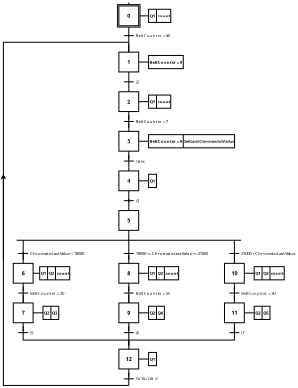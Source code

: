 <?xml version="1.0" encoding="UTF-8"?>
<dia:diagram xmlns:dia="http://www.lysator.liu.se/~alla/dia/">
  <dia:layer name="Background" visible="true" active="true">
    <dia:object type="GRAFCET - Step" version="0" id="O0">
      <dia:attribute name="obj_pos">
        <dia:point val="18,3.0"/>
      </dia:attribute>
      <dia:attribute name="obj_bb">
        <dia:rectangle val="17.75,2.75;22.25,7.25"/>
      </dia:attribute>
      <dia:attribute name="meta">
        <dia:composite type="dict"/>
      </dia:attribute>
      <dia:attribute name="elem_corner">
        <dia:point val="18,3.0"/>
      </dia:attribute>
      <dia:attribute name="elem_width">
        <dia:real val="4"/>
      </dia:attribute>
      <dia:attribute name="elem_height">
        <dia:real val="4"/>
      </dia:attribute>
      <dia:attribute name="id">
        <dia:string>#0#</dia:string>
      </dia:attribute>
      <dia:attribute name="type">
        <dia:enum val="1"/>
      </dia:attribute>
      <dia:attribute name="active">
        <dia:boolean val="false"/>
      </dia:attribute>
      <dia:attribute name="font">
        <dia:font family="sans" style="80" name="Helvetica-Bold"/>
      </dia:attribute>
      <dia:attribute name="font_size">
        <dia:real val="1"/>
      </dia:attribute>
      <dia:attribute name="font_color">
        <dia:color val="#000000"/>
      </dia:attribute>
      <dia:attribute name="north_pos">
        <dia:point val="20,3.0"/>
      </dia:attribute>
      <dia:attribute name="south_pos">
        <dia:point val="20,7.0"/>
      </dia:attribute>
    </dia:object>
    <dia:object type="GRAFCET - Transition" version="0" id="O1">
      <dia:attribute name="obj_pos">
        <dia:point val="19,7.0"/>
      </dia:attribute>
      <dia:attribute name="obj_bb">
        <dia:rectangle val="18.95,6.95;26.67,11"/>
      </dia:attribute>
      <dia:attribute name="meta">
        <dia:composite type="dict"/>
      </dia:attribute>
      <dia:attribute name="elem_corner">
        <dia:point val="19,7.0"/>
      </dia:attribute>
      <dia:attribute name="elem_width">
        <dia:real val="2"/>
      </dia:attribute>
      <dia:attribute name="elem_height">
        <dia:real val="2"/>
      </dia:attribute>
      <dia:attribute name="receptivity">
        <dia:string>#BeltCounter = 40#</dia:string>
      </dia:attribute>
      <dia:attribute name="rcep_font">
        <dia:font family="sans" style="0" name="Helvetica"/>
      </dia:attribute>
      <dia:attribute name="rcep_fontheight">
        <dia:real val="0.8"/>
      </dia:attribute>
      <dia:attribute name="rcep_color">
        <dia:color val="#000000"/>
      </dia:attribute>
      <dia:attribute name="north_pos">
        <dia:point val="20,7.0"/>
      </dia:attribute>
      <dia:attribute name="south_pos">
        <dia:point val="20,11"/>
      </dia:attribute>
      <dia:connections>
        <dia:connection handle="8" to="O0" connection="1"/>
      </dia:connections>
    </dia:object>
    <dia:object type="GRAFCET - Step" version="0" id="O2">
      <dia:attribute name="obj_pos">
        <dia:point val="18,16"/>
      </dia:attribute>
      <dia:attribute name="obj_bb">
        <dia:rectangle val="17.95,15.25;22.05,20.75"/>
      </dia:attribute>
      <dia:attribute name="meta">
        <dia:composite type="dict"/>
      </dia:attribute>
      <dia:attribute name="elem_corner">
        <dia:point val="18,16"/>
      </dia:attribute>
      <dia:attribute name="elem_width">
        <dia:real val="4"/>
      </dia:attribute>
      <dia:attribute name="elem_height">
        <dia:real val="4"/>
      </dia:attribute>
      <dia:attribute name="id">
        <dia:string>#2#</dia:string>
      </dia:attribute>
      <dia:attribute name="type">
        <dia:enum val="0"/>
      </dia:attribute>
      <dia:attribute name="active">
        <dia:boolean val="false"/>
      </dia:attribute>
      <dia:attribute name="font">
        <dia:font family="sans" style="80" name="Helvetica-Bold"/>
      </dia:attribute>
      <dia:attribute name="font_size">
        <dia:real val="1"/>
      </dia:attribute>
      <dia:attribute name="font_color">
        <dia:color val="#000000"/>
      </dia:attribute>
      <dia:attribute name="north_pos">
        <dia:point val="20,15.25"/>
      </dia:attribute>
      <dia:attribute name="south_pos">
        <dia:point val="20,20.75"/>
      </dia:attribute>
      <dia:connections>
        <dia:connection handle="8" to="O35" connection="1"/>
        <dia:connection handle="9" to="O3" connection="0"/>
      </dia:connections>
    </dia:object>
    <dia:object type="GRAFCET - Transition" version="0" id="O3">
      <dia:attribute name="obj_pos">
        <dia:point val="19,20"/>
      </dia:attribute>
      <dia:attribute name="obj_bb">
        <dia:rectangle val="18.95,19.95;26.262,22.05"/>
      </dia:attribute>
      <dia:attribute name="meta">
        <dia:composite type="dict"/>
      </dia:attribute>
      <dia:attribute name="elem_corner">
        <dia:point val="19,20"/>
      </dia:attribute>
      <dia:attribute name="elem_width">
        <dia:real val="2"/>
      </dia:attribute>
      <dia:attribute name="elem_height">
        <dia:real val="2"/>
      </dia:attribute>
      <dia:attribute name="receptivity">
        <dia:string>#BeltCounter = 7#</dia:string>
      </dia:attribute>
      <dia:attribute name="rcep_font">
        <dia:font family="sans" style="0" name="Helvetica"/>
      </dia:attribute>
      <dia:attribute name="rcep_fontheight">
        <dia:real val="0.8"/>
      </dia:attribute>
      <dia:attribute name="rcep_color">
        <dia:color val="#000000"/>
      </dia:attribute>
      <dia:attribute name="north_pos">
        <dia:point val="20,20"/>
      </dia:attribute>
      <dia:attribute name="south_pos">
        <dia:point val="20,22"/>
      </dia:attribute>
      <dia:connections>
        <dia:connection handle="8" to="O2" connection="1"/>
        <dia:connection handle="9" to="O5" connection="0"/>
      </dia:connections>
    </dia:object>
    <dia:object type="GRAFCET - Action" version="0" id="O4">
      <dia:attribute name="obj_pos">
        <dia:point val="21.5,18"/>
      </dia:attribute>
      <dia:attribute name="obj_bb">
        <dia:rectangle val="21.45,16.95;26.875,19.29"/>
      </dia:attribute>
      <dia:attribute name="meta">
        <dia:composite type="dict"/>
      </dia:attribute>
      <dia:attribute name="conn_endpoints">
        <dia:point val="21.5,18"/>
        <dia:point val="23,18"/>
      </dia:attribute>
      <dia:attribute name="text">
        <dia:composite type="text">
          <dia:attribute name="string">
            <dia:string>#Q1
count#</dia:string>
          </dia:attribute>
          <dia:attribute name="font">
            <dia:font family="sans" style="80" name="Helvetica-Bold"/>
          </dia:attribute>
          <dia:attribute name="height">
            <dia:real val="0.8"/>
          </dia:attribute>
          <dia:attribute name="pos">
            <dia:point val="23.16,18.24"/>
          </dia:attribute>
          <dia:attribute name="color">
            <dia:color val="#000000"/>
          </dia:attribute>
          <dia:attribute name="alignment">
            <dia:enum val="0"/>
          </dia:attribute>
        </dia:composite>
      </dia:attribute>
      <dia:attribute name="macro_call">
        <dia:boolean val="false"/>
      </dia:attribute>
      <dia:connections>
        <dia:connection handle="0" to="O2" connection="2"/>
      </dia:connections>
    </dia:object>
    <dia:object type="GRAFCET - Step" version="0" id="O5">
      <dia:attribute name="obj_pos">
        <dia:point val="18,22"/>
      </dia:attribute>
      <dia:attribute name="obj_bb">
        <dia:rectangle val="17.95,21.25;22.05,26.75"/>
      </dia:attribute>
      <dia:attribute name="meta">
        <dia:composite type="dict"/>
      </dia:attribute>
      <dia:attribute name="elem_corner">
        <dia:point val="18,22"/>
      </dia:attribute>
      <dia:attribute name="elem_width">
        <dia:real val="4"/>
      </dia:attribute>
      <dia:attribute name="elem_height">
        <dia:real val="4"/>
      </dia:attribute>
      <dia:attribute name="id">
        <dia:string>#3#</dia:string>
      </dia:attribute>
      <dia:attribute name="type">
        <dia:enum val="0"/>
      </dia:attribute>
      <dia:attribute name="active">
        <dia:boolean val="false"/>
      </dia:attribute>
      <dia:attribute name="font">
        <dia:font family="sans" style="80" name="Helvetica-Bold"/>
      </dia:attribute>
      <dia:attribute name="font_size">
        <dia:real val="1"/>
      </dia:attribute>
      <dia:attribute name="font_color">
        <dia:color val="#000000"/>
      </dia:attribute>
      <dia:attribute name="north_pos">
        <dia:point val="20,21.25"/>
      </dia:attribute>
      <dia:attribute name="south_pos">
        <dia:point val="20,26.75"/>
      </dia:attribute>
      <dia:connections>
        <dia:connection handle="8" to="O3" connection="1"/>
        <dia:connection handle="9" to="O6" connection="0"/>
      </dia:connections>
    </dia:object>
    <dia:object type="GRAFCET - Transition" version="0" id="O6">
      <dia:attribute name="obj_pos">
        <dia:point val="19,26"/>
      </dia:attribute>
      <dia:attribute name="obj_bb">
        <dia:rectangle val="18.95,25.95;22.76,28.05"/>
      </dia:attribute>
      <dia:attribute name="meta">
        <dia:composite type="dict"/>
      </dia:attribute>
      <dia:attribute name="elem_corner">
        <dia:point val="19,26"/>
      </dia:attribute>
      <dia:attribute name="elem_width">
        <dia:real val="2"/>
      </dia:attribute>
      <dia:attribute name="elem_height">
        <dia:real val="2"/>
      </dia:attribute>
      <dia:attribute name="receptivity">
        <dia:string>#T#5s#</dia:string>
      </dia:attribute>
      <dia:attribute name="rcep_font">
        <dia:font family="sans" style="0" name="Helvetica"/>
      </dia:attribute>
      <dia:attribute name="rcep_fontheight">
        <dia:real val="0.8"/>
      </dia:attribute>
      <dia:attribute name="rcep_color">
        <dia:color val="#000000"/>
      </dia:attribute>
      <dia:attribute name="north_pos">
        <dia:point val="20,26"/>
      </dia:attribute>
      <dia:attribute name="south_pos">
        <dia:point val="20,28"/>
      </dia:attribute>
      <dia:connections>
        <dia:connection handle="8" to="O5" connection="1"/>
        <dia:connection handle="9" to="O21" connection="0"/>
      </dia:connections>
    </dia:object>
    <dia:object type="GRAFCET - Vergent" version="0" id="O7">
      <dia:attribute name="obj_pos">
        <dia:point val="3,39"/>
      </dia:attribute>
      <dia:attribute name="obj_bb">
        <dia:rectangle val="2.925,38.925;37.075,39.075"/>
      </dia:attribute>
      <dia:attribute name="meta">
        <dia:composite type="dict"/>
      </dia:attribute>
      <dia:attribute name="conn_endpoints">
        <dia:point val="3,39"/>
        <dia:point val="37,39"/>
      </dia:attribute>
      <dia:attribute name="cpl_north">
        <dia:int val="1"/>
      </dia:attribute>
      <dia:attribute name="cpl_south">
        <dia:int val="1"/>
      </dia:attribute>
      <dia:attribute name="vtype">
        <dia:enum val="0"/>
      </dia:attribute>
    </dia:object>
    <dia:object type="GRAFCET - Step" version="0" id="O8">
      <dia:attribute name="obj_pos">
        <dia:point val="2,42"/>
      </dia:attribute>
      <dia:attribute name="obj_bb">
        <dia:rectangle val="1.95,40.75;6.05,46.75"/>
      </dia:attribute>
      <dia:attribute name="meta">
        <dia:composite type="dict"/>
      </dia:attribute>
      <dia:attribute name="elem_corner">
        <dia:point val="2,42"/>
      </dia:attribute>
      <dia:attribute name="elem_width">
        <dia:real val="4"/>
      </dia:attribute>
      <dia:attribute name="elem_height">
        <dia:real val="4"/>
      </dia:attribute>
      <dia:attribute name="id">
        <dia:string>#6#</dia:string>
      </dia:attribute>
      <dia:attribute name="type">
        <dia:enum val="0"/>
      </dia:attribute>
      <dia:attribute name="active">
        <dia:boolean val="false"/>
      </dia:attribute>
      <dia:attribute name="font">
        <dia:font family="sans" style="80" name="Helvetica-Bold"/>
      </dia:attribute>
      <dia:attribute name="font_size">
        <dia:real val="1"/>
      </dia:attribute>
      <dia:attribute name="font_color">
        <dia:color val="#000000"/>
      </dia:attribute>
      <dia:attribute name="north_pos">
        <dia:point val="4,40.75"/>
      </dia:attribute>
      <dia:attribute name="south_pos">
        <dia:point val="4.0,46.75"/>
      </dia:attribute>
      <dia:connections>
        <dia:connection handle="8" to="O10" connection="0"/>
        <dia:connection handle="9" to="O14" connection="0"/>
      </dia:connections>
    </dia:object>
    <dia:object type="GRAFCET - Step" version="0" id="O9">
      <dia:attribute name="obj_pos">
        <dia:point val="18,42"/>
      </dia:attribute>
      <dia:attribute name="obj_bb">
        <dia:rectangle val="17.95,41.25;22.05,46.75"/>
      </dia:attribute>
      <dia:attribute name="meta">
        <dia:composite type="dict"/>
      </dia:attribute>
      <dia:attribute name="elem_corner">
        <dia:point val="18,42"/>
      </dia:attribute>
      <dia:attribute name="elem_width">
        <dia:real val="4"/>
      </dia:attribute>
      <dia:attribute name="elem_height">
        <dia:real val="4"/>
      </dia:attribute>
      <dia:attribute name="id">
        <dia:string>#8#</dia:string>
      </dia:attribute>
      <dia:attribute name="type">
        <dia:enum val="0"/>
      </dia:attribute>
      <dia:attribute name="active">
        <dia:boolean val="false"/>
      </dia:attribute>
      <dia:attribute name="font">
        <dia:font family="sans" style="80" name="Helvetica-Bold"/>
      </dia:attribute>
      <dia:attribute name="font_size">
        <dia:real val="1"/>
      </dia:attribute>
      <dia:attribute name="font_color">
        <dia:color val="#000000"/>
      </dia:attribute>
      <dia:attribute name="north_pos">
        <dia:point val="20,41.25"/>
      </dia:attribute>
      <dia:attribute name="south_pos">
        <dia:point val="20,46.75"/>
      </dia:attribute>
      <dia:connections>
        <dia:connection handle="8" to="O11" connection="1"/>
        <dia:connection handle="9" to="O15" connection="0"/>
      </dia:connections>
    </dia:object>
    <dia:object type="GRAFCET - Transition" version="0" id="O10">
      <dia:attribute name="obj_pos">
        <dia:point val="3,40"/>
      </dia:attribute>
      <dia:attribute name="obj_bb">
        <dia:rectangle val="2.95,39;14.515,42.05"/>
      </dia:attribute>
      <dia:attribute name="meta">
        <dia:composite type="dict"/>
      </dia:attribute>
      <dia:attribute name="elem_corner">
        <dia:point val="3,40"/>
      </dia:attribute>
      <dia:attribute name="elem_width">
        <dia:real val="2"/>
      </dia:attribute>
      <dia:attribute name="elem_height">
        <dia:real val="2"/>
      </dia:attribute>
      <dia:attribute name="receptivity">
        <dia:string>#ChromaticLastValue &lt; 18500#</dia:string>
      </dia:attribute>
      <dia:attribute name="rcep_font">
        <dia:font family="sans" style="0" name="Helvetica"/>
      </dia:attribute>
      <dia:attribute name="rcep_fontheight">
        <dia:real val="0.8"/>
      </dia:attribute>
      <dia:attribute name="rcep_color">
        <dia:color val="#000000"/>
      </dia:attribute>
      <dia:attribute name="north_pos">
        <dia:point val="4,39"/>
      </dia:attribute>
      <dia:attribute name="south_pos">
        <dia:point val="4,42"/>
      </dia:attribute>
      <dia:connections>
        <dia:connection handle="8" to="O7" connection="1"/>
        <dia:connection handle="9" to="O8" connection="0"/>
      </dia:connections>
    </dia:object>
    <dia:object type="GRAFCET - Transition" version="0" id="O11">
      <dia:attribute name="obj_pos">
        <dia:point val="19,40"/>
      </dia:attribute>
      <dia:attribute name="obj_bb">
        <dia:rectangle val="18.95,38;34.57,42.05"/>
      </dia:attribute>
      <dia:attribute name="meta">
        <dia:composite type="dict"/>
      </dia:attribute>
      <dia:attribute name="elem_corner">
        <dia:point val="19,40"/>
      </dia:attribute>
      <dia:attribute name="elem_width">
        <dia:real val="2"/>
      </dia:attribute>
      <dia:attribute name="elem_height">
        <dia:real val="2"/>
      </dia:attribute>
      <dia:attribute name="receptivity">
        <dia:string>#18500 &lt;= ChromaticLastValue &lt;= 21000#</dia:string>
      </dia:attribute>
      <dia:attribute name="rcep_font">
        <dia:font family="sans" style="0" name="Helvetica"/>
      </dia:attribute>
      <dia:attribute name="rcep_fontheight">
        <dia:real val="0.8"/>
      </dia:attribute>
      <dia:attribute name="rcep_color">
        <dia:color val="#000000"/>
      </dia:attribute>
      <dia:attribute name="north_pos">
        <dia:point val="20,38"/>
      </dia:attribute>
      <dia:attribute name="south_pos">
        <dia:point val="20,42"/>
      </dia:attribute>
      <dia:connections>
        <dia:connection handle="8" to="O30" connection="1"/>
        <dia:connection handle="9" to="O9" connection="0"/>
      </dia:connections>
    </dia:object>
    <dia:object type="GRAFCET - Step" version="0" id="O12">
      <dia:attribute name="obj_pos">
        <dia:point val="34,42"/>
      </dia:attribute>
      <dia:attribute name="obj_bb">
        <dia:rectangle val="33.95,41.25;38.05,46.75"/>
      </dia:attribute>
      <dia:attribute name="meta">
        <dia:composite type="dict"/>
      </dia:attribute>
      <dia:attribute name="elem_corner">
        <dia:point val="34,42"/>
      </dia:attribute>
      <dia:attribute name="elem_width">
        <dia:real val="4"/>
      </dia:attribute>
      <dia:attribute name="elem_height">
        <dia:real val="4"/>
      </dia:attribute>
      <dia:attribute name="id">
        <dia:string>#10#</dia:string>
      </dia:attribute>
      <dia:attribute name="type">
        <dia:enum val="0"/>
      </dia:attribute>
      <dia:attribute name="active">
        <dia:boolean val="false"/>
      </dia:attribute>
      <dia:attribute name="font">
        <dia:font family="sans" style="80" name="Helvetica-Bold"/>
      </dia:attribute>
      <dia:attribute name="font_size">
        <dia:real val="1"/>
      </dia:attribute>
      <dia:attribute name="font_color">
        <dia:color val="#000000"/>
      </dia:attribute>
      <dia:attribute name="north_pos">
        <dia:point val="36,41.25"/>
      </dia:attribute>
      <dia:attribute name="south_pos">
        <dia:point val="36,46.75"/>
      </dia:attribute>
      <dia:connections>
        <dia:connection handle="8" to="O13" connection="1"/>
        <dia:connection handle="9" to="O16" connection="0"/>
      </dia:connections>
    </dia:object>
    <dia:object type="GRAFCET - Transition" version="0" id="O13">
      <dia:attribute name="obj_pos">
        <dia:point val="35,40"/>
      </dia:attribute>
      <dia:attribute name="obj_bb">
        <dia:rectangle val="34.95,39;46.515,42.05"/>
      </dia:attribute>
      <dia:attribute name="meta">
        <dia:composite type="dict"/>
      </dia:attribute>
      <dia:attribute name="elem_corner">
        <dia:point val="35,40"/>
      </dia:attribute>
      <dia:attribute name="elem_width">
        <dia:real val="2"/>
      </dia:attribute>
      <dia:attribute name="elem_height">
        <dia:real val="2"/>
      </dia:attribute>
      <dia:attribute name="receptivity">
        <dia:string>#21000 &lt; ChromaticLastValue#</dia:string>
      </dia:attribute>
      <dia:attribute name="rcep_font">
        <dia:font family="sans" style="0" name="Helvetica"/>
      </dia:attribute>
      <dia:attribute name="rcep_fontheight">
        <dia:real val="0.8"/>
      </dia:attribute>
      <dia:attribute name="rcep_color">
        <dia:color val="#000000"/>
      </dia:attribute>
      <dia:attribute name="north_pos">
        <dia:point val="36,39"/>
      </dia:attribute>
      <dia:attribute name="south_pos">
        <dia:point val="36,42"/>
      </dia:attribute>
      <dia:connections>
        <dia:connection handle="8" to="O7" connection="0"/>
        <dia:connection handle="9" to="O12" connection="0"/>
      </dia:connections>
    </dia:object>
    <dia:object type="GRAFCET - Transition" version="0" id="O14">
      <dia:attribute name="obj_pos">
        <dia:point val="3.0,46"/>
      </dia:attribute>
      <dia:attribute name="obj_bb">
        <dia:rectangle val="2.95,45.95;10.67,49"/>
      </dia:attribute>
      <dia:attribute name="meta">
        <dia:composite type="dict"/>
      </dia:attribute>
      <dia:attribute name="elem_corner">
        <dia:point val="3.0,46"/>
      </dia:attribute>
      <dia:attribute name="elem_width">
        <dia:real val="2"/>
      </dia:attribute>
      <dia:attribute name="elem_height">
        <dia:real val="2"/>
      </dia:attribute>
      <dia:attribute name="receptivity">
        <dia:string>#BeltCounter = 20#</dia:string>
      </dia:attribute>
      <dia:attribute name="rcep_font">
        <dia:font family="sans" style="0" name="Helvetica"/>
      </dia:attribute>
      <dia:attribute name="rcep_fontheight">
        <dia:real val="0.8"/>
      </dia:attribute>
      <dia:attribute name="rcep_color">
        <dia:color val="#000000"/>
      </dia:attribute>
      <dia:attribute name="north_pos">
        <dia:point val="4,46"/>
      </dia:attribute>
      <dia:attribute name="south_pos">
        <dia:point val="4.0,49"/>
      </dia:attribute>
      <dia:connections>
        <dia:connection handle="8" to="O8" connection="1"/>
      </dia:connections>
    </dia:object>
    <dia:object type="GRAFCET - Transition" version="0" id="O15">
      <dia:attribute name="obj_pos">
        <dia:point val="19,46"/>
      </dia:attribute>
      <dia:attribute name="obj_bb">
        <dia:rectangle val="18.95,45.95;26.67,49"/>
      </dia:attribute>
      <dia:attribute name="meta">
        <dia:composite type="dict"/>
      </dia:attribute>
      <dia:attribute name="elem_corner">
        <dia:point val="19,46"/>
      </dia:attribute>
      <dia:attribute name="elem_width">
        <dia:real val="2"/>
      </dia:attribute>
      <dia:attribute name="elem_height">
        <dia:real val="2"/>
      </dia:attribute>
      <dia:attribute name="receptivity">
        <dia:string>#BeltCounter = 25#</dia:string>
      </dia:attribute>
      <dia:attribute name="rcep_font">
        <dia:font family="sans" style="0" name="Helvetica"/>
      </dia:attribute>
      <dia:attribute name="rcep_fontheight">
        <dia:real val="0.8"/>
      </dia:attribute>
      <dia:attribute name="rcep_color">
        <dia:color val="#000000"/>
      </dia:attribute>
      <dia:attribute name="north_pos">
        <dia:point val="20,46"/>
      </dia:attribute>
      <dia:attribute name="south_pos">
        <dia:point val="20,49"/>
      </dia:attribute>
      <dia:connections>
        <dia:connection handle="8" to="O9" connection="1"/>
      </dia:connections>
    </dia:object>
    <dia:object type="GRAFCET - Transition" version="0" id="O16">
      <dia:attribute name="obj_pos">
        <dia:point val="35,46"/>
      </dia:attribute>
      <dia:attribute name="obj_bb">
        <dia:rectangle val="34.95,45.95;42.67,48.05"/>
      </dia:attribute>
      <dia:attribute name="meta">
        <dia:composite type="dict"/>
      </dia:attribute>
      <dia:attribute name="elem_corner">
        <dia:point val="35,46"/>
      </dia:attribute>
      <dia:attribute name="elem_width">
        <dia:real val="2"/>
      </dia:attribute>
      <dia:attribute name="elem_height">
        <dia:real val="2"/>
      </dia:attribute>
      <dia:attribute name="receptivity">
        <dia:string>#BeltCounter = 30#</dia:string>
      </dia:attribute>
      <dia:attribute name="rcep_font">
        <dia:font family="sans" style="0" name="Helvetica"/>
      </dia:attribute>
      <dia:attribute name="rcep_fontheight">
        <dia:real val="0.8"/>
      </dia:attribute>
      <dia:attribute name="rcep_color">
        <dia:color val="#000000"/>
      </dia:attribute>
      <dia:attribute name="north_pos">
        <dia:point val="36,46"/>
      </dia:attribute>
      <dia:attribute name="south_pos">
        <dia:point val="36,48"/>
      </dia:attribute>
      <dia:connections>
        <dia:connection handle="8" to="O12" connection="1"/>
        <dia:connection handle="9" to="O24" connection="0"/>
      </dia:connections>
    </dia:object>
    <dia:object type="GRAFCET - Step" version="0" id="O17">
      <dia:attribute name="obj_pos">
        <dia:point val="2,48"/>
      </dia:attribute>
      <dia:attribute name="obj_bb">
        <dia:rectangle val="1.95,47.25;6.05,52.75"/>
      </dia:attribute>
      <dia:attribute name="meta">
        <dia:composite type="dict"/>
      </dia:attribute>
      <dia:attribute name="elem_corner">
        <dia:point val="2,48"/>
      </dia:attribute>
      <dia:attribute name="elem_width">
        <dia:real val="4"/>
      </dia:attribute>
      <dia:attribute name="elem_height">
        <dia:real val="4"/>
      </dia:attribute>
      <dia:attribute name="id">
        <dia:string>#7#</dia:string>
      </dia:attribute>
      <dia:attribute name="type">
        <dia:enum val="0"/>
      </dia:attribute>
      <dia:attribute name="active">
        <dia:boolean val="false"/>
      </dia:attribute>
      <dia:attribute name="font">
        <dia:font family="sans" style="80" name="Helvetica-Bold"/>
      </dia:attribute>
      <dia:attribute name="font_size">
        <dia:real val="1"/>
      </dia:attribute>
      <dia:attribute name="font_color">
        <dia:color val="#000000"/>
      </dia:attribute>
      <dia:attribute name="north_pos">
        <dia:point val="4.0,47.25"/>
      </dia:attribute>
      <dia:attribute name="south_pos">
        <dia:point val="4,52.75"/>
      </dia:attribute>
      <dia:connections>
        <dia:connection handle="8" to="O14" connection="1"/>
        <dia:connection handle="9" to="O27" connection="0"/>
      </dia:connections>
    </dia:object>
    <dia:object type="GRAFCET - Action" version="0" id="O18">
      <dia:attribute name="obj_pos">
        <dia:point val="5.5,44"/>
      </dia:attribute>
      <dia:attribute name="obj_bb">
        <dia:rectangle val="5.45,42.95;11.685,45.29"/>
      </dia:attribute>
      <dia:attribute name="meta">
        <dia:composite type="dict"/>
      </dia:attribute>
      <dia:attribute name="conn_endpoints">
        <dia:point val="5.5,44"/>
        <dia:point val="6.5,44"/>
      </dia:attribute>
      <dia:attribute name="text">
        <dia:composite type="text">
          <dia:attribute name="string">
            <dia:string>#Q1
Q2
count#</dia:string>
          </dia:attribute>
          <dia:attribute name="font">
            <dia:font family="sans" style="80" name="Helvetica-Bold"/>
          </dia:attribute>
          <dia:attribute name="height">
            <dia:real val="0.8"/>
          </dia:attribute>
          <dia:attribute name="pos">
            <dia:point val="6.66,44.24"/>
          </dia:attribute>
          <dia:attribute name="color">
            <dia:color val="#000000"/>
          </dia:attribute>
          <dia:attribute name="alignment">
            <dia:enum val="0"/>
          </dia:attribute>
        </dia:composite>
      </dia:attribute>
      <dia:attribute name="macro_call">
        <dia:boolean val="false"/>
      </dia:attribute>
      <dia:connections>
        <dia:connection handle="0" to="O8" connection="2"/>
      </dia:connections>
    </dia:object>
    <dia:object type="GRAFCET - Action" version="0" id="O19">
      <dia:attribute name="obj_pos">
        <dia:point val="21.5,44"/>
      </dia:attribute>
      <dia:attribute name="obj_bb">
        <dia:rectangle val="21.45,42.95;28.185,45.29"/>
      </dia:attribute>
      <dia:attribute name="meta">
        <dia:composite type="dict"/>
      </dia:attribute>
      <dia:attribute name="conn_endpoints">
        <dia:point val="21.5,44"/>
        <dia:point val="23,44"/>
      </dia:attribute>
      <dia:attribute name="text">
        <dia:composite type="text">
          <dia:attribute name="string">
            <dia:string>#Q1
Q2
count#</dia:string>
          </dia:attribute>
          <dia:attribute name="font">
            <dia:font family="sans" style="80" name="Helvetica-Bold"/>
          </dia:attribute>
          <dia:attribute name="height">
            <dia:real val="0.8"/>
          </dia:attribute>
          <dia:attribute name="pos">
            <dia:point val="23.16,44.24"/>
          </dia:attribute>
          <dia:attribute name="color">
            <dia:color val="#000000"/>
          </dia:attribute>
          <dia:attribute name="alignment">
            <dia:enum val="0"/>
          </dia:attribute>
        </dia:composite>
      </dia:attribute>
      <dia:attribute name="macro_call">
        <dia:boolean val="false"/>
      </dia:attribute>
      <dia:connections>
        <dia:connection handle="0" to="O9" connection="2"/>
      </dia:connections>
    </dia:object>
    <dia:object type="GRAFCET - Action" version="0" id="O20">
      <dia:attribute name="obj_pos">
        <dia:point val="37.5,44"/>
      </dia:attribute>
      <dia:attribute name="obj_bb">
        <dia:rectangle val="37.45,42.95;44.185,45.29"/>
      </dia:attribute>
      <dia:attribute name="meta">
        <dia:composite type="dict"/>
      </dia:attribute>
      <dia:attribute name="conn_endpoints">
        <dia:point val="37.5,44"/>
        <dia:point val="39,44"/>
      </dia:attribute>
      <dia:attribute name="text">
        <dia:composite type="text">
          <dia:attribute name="string">
            <dia:string>#Q1
Q2
count#</dia:string>
          </dia:attribute>
          <dia:attribute name="font">
            <dia:font family="sans" style="80" name="Helvetica-Bold"/>
          </dia:attribute>
          <dia:attribute name="height">
            <dia:real val="0.8"/>
          </dia:attribute>
          <dia:attribute name="pos">
            <dia:point val="39.16,44.24"/>
          </dia:attribute>
          <dia:attribute name="color">
            <dia:color val="#000000"/>
          </dia:attribute>
          <dia:attribute name="alignment">
            <dia:enum val="0"/>
          </dia:attribute>
        </dia:composite>
      </dia:attribute>
      <dia:attribute name="macro_call">
        <dia:boolean val="false"/>
      </dia:attribute>
      <dia:connections>
        <dia:connection handle="0" to="O12" connection="2"/>
      </dia:connections>
    </dia:object>
    <dia:object type="GRAFCET - Step" version="0" id="O21">
      <dia:attribute name="obj_pos">
        <dia:point val="18,28"/>
      </dia:attribute>
      <dia:attribute name="obj_bb">
        <dia:rectangle val="17.95,27.95;22.05,32.75"/>
      </dia:attribute>
      <dia:attribute name="meta">
        <dia:composite type="dict"/>
      </dia:attribute>
      <dia:attribute name="elem_corner">
        <dia:point val="18,28"/>
      </dia:attribute>
      <dia:attribute name="elem_width">
        <dia:real val="4"/>
      </dia:attribute>
      <dia:attribute name="elem_height">
        <dia:real val="4"/>
      </dia:attribute>
      <dia:attribute name="id">
        <dia:string>#4#</dia:string>
      </dia:attribute>
      <dia:attribute name="type">
        <dia:enum val="0"/>
      </dia:attribute>
      <dia:attribute name="active">
        <dia:boolean val="false"/>
      </dia:attribute>
      <dia:attribute name="font">
        <dia:font family="sans" style="80" name="Helvetica-Bold"/>
      </dia:attribute>
      <dia:attribute name="font_size">
        <dia:real val="1"/>
      </dia:attribute>
      <dia:attribute name="font_color">
        <dia:color val="#000000"/>
      </dia:attribute>
      <dia:attribute name="north_pos">
        <dia:point val="20,28"/>
      </dia:attribute>
      <dia:attribute name="south_pos">
        <dia:point val="20,32.75"/>
      </dia:attribute>
      <dia:connections>
        <dia:connection handle="9" to="O31" connection="0"/>
      </dia:connections>
    </dia:object>
    <dia:object type="GRAFCET - Action" version="0" id="O22">
      <dia:attribute name="obj_pos">
        <dia:point val="5.5,50"/>
      </dia:attribute>
      <dia:attribute name="obj_bb">
        <dia:rectangle val="5.45,48.95;9.83,51.29"/>
      </dia:attribute>
      <dia:attribute name="meta">
        <dia:composite type="dict"/>
      </dia:attribute>
      <dia:attribute name="conn_endpoints">
        <dia:point val="5.5,50"/>
        <dia:point val="7,50"/>
      </dia:attribute>
      <dia:attribute name="text">
        <dia:composite type="text">
          <dia:attribute name="string">
            <dia:string>#Q2
Q3#</dia:string>
          </dia:attribute>
          <dia:attribute name="font">
            <dia:font family="sans" style="80" name="Helvetica-Bold"/>
          </dia:attribute>
          <dia:attribute name="height">
            <dia:real val="0.8"/>
          </dia:attribute>
          <dia:attribute name="pos">
            <dia:point val="7.16,50.24"/>
          </dia:attribute>
          <dia:attribute name="color">
            <dia:color val="#000000"/>
          </dia:attribute>
          <dia:attribute name="alignment">
            <dia:enum val="0"/>
          </dia:attribute>
        </dia:composite>
      </dia:attribute>
      <dia:attribute name="macro_call">
        <dia:boolean val="false"/>
      </dia:attribute>
      <dia:connections>
        <dia:connection handle="0" to="O17" connection="2"/>
      </dia:connections>
    </dia:object>
    <dia:object type="GRAFCET - Step" version="0" id="O23">
      <dia:attribute name="obj_pos">
        <dia:point val="18,48"/>
      </dia:attribute>
      <dia:attribute name="obj_bb">
        <dia:rectangle val="17.95,47.25;22.05,52.75"/>
      </dia:attribute>
      <dia:attribute name="meta">
        <dia:composite type="dict"/>
      </dia:attribute>
      <dia:attribute name="elem_corner">
        <dia:point val="18,48"/>
      </dia:attribute>
      <dia:attribute name="elem_width">
        <dia:real val="4"/>
      </dia:attribute>
      <dia:attribute name="elem_height">
        <dia:real val="4"/>
      </dia:attribute>
      <dia:attribute name="id">
        <dia:string>#9#</dia:string>
      </dia:attribute>
      <dia:attribute name="type">
        <dia:enum val="0"/>
      </dia:attribute>
      <dia:attribute name="active">
        <dia:boolean val="false"/>
      </dia:attribute>
      <dia:attribute name="font">
        <dia:font family="sans" style="80" name="Helvetica-Bold"/>
      </dia:attribute>
      <dia:attribute name="font_size">
        <dia:real val="1"/>
      </dia:attribute>
      <dia:attribute name="font_color">
        <dia:color val="#000000"/>
      </dia:attribute>
      <dia:attribute name="north_pos">
        <dia:point val="20,47.25"/>
      </dia:attribute>
      <dia:attribute name="south_pos">
        <dia:point val="20,52.75"/>
      </dia:attribute>
      <dia:connections>
        <dia:connection handle="8" to="O15" connection="1"/>
        <dia:connection handle="9" to="O28" connection="0"/>
      </dia:connections>
    </dia:object>
    <dia:object type="GRAFCET - Step" version="0" id="O24">
      <dia:attribute name="obj_pos">
        <dia:point val="34,48"/>
      </dia:attribute>
      <dia:attribute name="obj_bb">
        <dia:rectangle val="33.95,47.25;38.05,52.75"/>
      </dia:attribute>
      <dia:attribute name="meta">
        <dia:composite type="dict"/>
      </dia:attribute>
      <dia:attribute name="elem_corner">
        <dia:point val="34,48"/>
      </dia:attribute>
      <dia:attribute name="elem_width">
        <dia:real val="4"/>
      </dia:attribute>
      <dia:attribute name="elem_height">
        <dia:real val="4"/>
      </dia:attribute>
      <dia:attribute name="id">
        <dia:string>#11#</dia:string>
      </dia:attribute>
      <dia:attribute name="type">
        <dia:enum val="0"/>
      </dia:attribute>
      <dia:attribute name="active">
        <dia:boolean val="false"/>
      </dia:attribute>
      <dia:attribute name="font">
        <dia:font family="sans" style="80" name="Helvetica-Bold"/>
      </dia:attribute>
      <dia:attribute name="font_size">
        <dia:real val="1"/>
      </dia:attribute>
      <dia:attribute name="font_color">
        <dia:color val="#000000"/>
      </dia:attribute>
      <dia:attribute name="north_pos">
        <dia:point val="36,47.25"/>
      </dia:attribute>
      <dia:attribute name="south_pos">
        <dia:point val="36,52.75"/>
      </dia:attribute>
      <dia:connections>
        <dia:connection handle="8" to="O16" connection="1"/>
        <dia:connection handle="9" to="O29" connection="0"/>
      </dia:connections>
    </dia:object>
    <dia:object type="GRAFCET - Action" version="0" id="O25">
      <dia:attribute name="obj_pos">
        <dia:point val="21.5,50"/>
      </dia:attribute>
      <dia:attribute name="obj_bb">
        <dia:rectangle val="21.45,48.95;25.83,51.29"/>
      </dia:attribute>
      <dia:attribute name="meta">
        <dia:composite type="dict"/>
      </dia:attribute>
      <dia:attribute name="conn_endpoints">
        <dia:point val="21.5,50"/>
        <dia:point val="23,50"/>
      </dia:attribute>
      <dia:attribute name="text">
        <dia:composite type="text">
          <dia:attribute name="string">
            <dia:string>#Q2
Q4#</dia:string>
          </dia:attribute>
          <dia:attribute name="font">
            <dia:font family="sans" style="80" name="Helvetica-Bold"/>
          </dia:attribute>
          <dia:attribute name="height">
            <dia:real val="0.8"/>
          </dia:attribute>
          <dia:attribute name="pos">
            <dia:point val="23.16,50.24"/>
          </dia:attribute>
          <dia:attribute name="color">
            <dia:color val="#000000"/>
          </dia:attribute>
          <dia:attribute name="alignment">
            <dia:enum val="0"/>
          </dia:attribute>
        </dia:composite>
      </dia:attribute>
      <dia:attribute name="macro_call">
        <dia:boolean val="false"/>
      </dia:attribute>
      <dia:connections>
        <dia:connection handle="0" to="O23" connection="2"/>
      </dia:connections>
    </dia:object>
    <dia:object type="GRAFCET - Action" version="0" id="O26">
      <dia:attribute name="obj_pos">
        <dia:point val="37.5,50"/>
      </dia:attribute>
      <dia:attribute name="obj_bb">
        <dia:rectangle val="37.45,48.95;41.83,51.29"/>
      </dia:attribute>
      <dia:attribute name="meta">
        <dia:composite type="dict"/>
      </dia:attribute>
      <dia:attribute name="conn_endpoints">
        <dia:point val="37.5,50"/>
        <dia:point val="39,50"/>
      </dia:attribute>
      <dia:attribute name="text">
        <dia:composite type="text">
          <dia:attribute name="string">
            <dia:string>#Q2
Q5#</dia:string>
          </dia:attribute>
          <dia:attribute name="font">
            <dia:font family="sans" style="80" name="Helvetica-Bold"/>
          </dia:attribute>
          <dia:attribute name="height">
            <dia:real val="0.8"/>
          </dia:attribute>
          <dia:attribute name="pos">
            <dia:point val="39.16,50.24"/>
          </dia:attribute>
          <dia:attribute name="color">
            <dia:color val="#000000"/>
          </dia:attribute>
          <dia:attribute name="alignment">
            <dia:enum val="0"/>
          </dia:attribute>
        </dia:composite>
      </dia:attribute>
      <dia:attribute name="macro_call">
        <dia:boolean val="false"/>
      </dia:attribute>
      <dia:connections>
        <dia:connection handle="0" to="O24" connection="2"/>
      </dia:connections>
    </dia:object>
    <dia:object type="GRAFCET - Transition" version="0" id="O27">
      <dia:attribute name="obj_pos">
        <dia:point val="3,52"/>
      </dia:attribute>
      <dia:attribute name="obj_bb">
        <dia:rectangle val="2.95,51.95;20,55"/>
      </dia:attribute>
      <dia:attribute name="meta">
        <dia:composite type="dict"/>
      </dia:attribute>
      <dia:attribute name="elem_corner">
        <dia:point val="3,52"/>
      </dia:attribute>
      <dia:attribute name="elem_width">
        <dia:real val="2"/>
      </dia:attribute>
      <dia:attribute name="elem_height">
        <dia:real val="2"/>
      </dia:attribute>
      <dia:attribute name="receptivity">
        <dia:string>#i5#</dia:string>
      </dia:attribute>
      <dia:attribute name="rcep_font">
        <dia:font family="sans" style="0" name="Helvetica"/>
      </dia:attribute>
      <dia:attribute name="rcep_fontheight">
        <dia:real val="0.8"/>
      </dia:attribute>
      <dia:attribute name="rcep_color">
        <dia:color val="#000000"/>
      </dia:attribute>
      <dia:attribute name="north_pos">
        <dia:point val="4,52"/>
      </dia:attribute>
      <dia:attribute name="south_pos">
        <dia:point val="20,55"/>
      </dia:attribute>
      <dia:connections>
        <dia:connection handle="8" to="O17" connection="1"/>
        <dia:connection handle="9" to="O32" connection="0"/>
      </dia:connections>
    </dia:object>
    <dia:object type="GRAFCET - Transition" version="0" id="O28">
      <dia:attribute name="obj_pos">
        <dia:point val="19,52"/>
      </dia:attribute>
      <dia:attribute name="obj_bb">
        <dia:rectangle val="18.95,51.95;21.677,55"/>
      </dia:attribute>
      <dia:attribute name="meta">
        <dia:composite type="dict"/>
      </dia:attribute>
      <dia:attribute name="elem_corner">
        <dia:point val="19,52"/>
      </dia:attribute>
      <dia:attribute name="elem_width">
        <dia:real val="2"/>
      </dia:attribute>
      <dia:attribute name="elem_height">
        <dia:real val="2"/>
      </dia:attribute>
      <dia:attribute name="receptivity">
        <dia:string>#i6#</dia:string>
      </dia:attribute>
      <dia:attribute name="rcep_font">
        <dia:font family="sans" style="0" name="Helvetica"/>
      </dia:attribute>
      <dia:attribute name="rcep_fontheight">
        <dia:real val="0.8"/>
      </dia:attribute>
      <dia:attribute name="rcep_color">
        <dia:color val="#000000"/>
      </dia:attribute>
      <dia:attribute name="north_pos">
        <dia:point val="20,52"/>
      </dia:attribute>
      <dia:attribute name="south_pos">
        <dia:point val="20,55"/>
      </dia:attribute>
      <dia:connections>
        <dia:connection handle="8" to="O23" connection="1"/>
        <dia:connection handle="9" to="O32" connection="0"/>
      </dia:connections>
    </dia:object>
    <dia:object type="GRAFCET - Transition" version="0" id="O29">
      <dia:attribute name="obj_pos">
        <dia:point val="35,52"/>
      </dia:attribute>
      <dia:attribute name="obj_bb">
        <dia:rectangle val="20,51.95;37.678,55"/>
      </dia:attribute>
      <dia:attribute name="meta">
        <dia:composite type="dict"/>
      </dia:attribute>
      <dia:attribute name="elem_corner">
        <dia:point val="35,52"/>
      </dia:attribute>
      <dia:attribute name="elem_width">
        <dia:real val="2"/>
      </dia:attribute>
      <dia:attribute name="elem_height">
        <dia:real val="2"/>
      </dia:attribute>
      <dia:attribute name="receptivity">
        <dia:string>#i7#</dia:string>
      </dia:attribute>
      <dia:attribute name="rcep_font">
        <dia:font family="sans" style="0" name="Helvetica"/>
      </dia:attribute>
      <dia:attribute name="rcep_fontheight">
        <dia:real val="0.8"/>
      </dia:attribute>
      <dia:attribute name="rcep_color">
        <dia:color val="#000000"/>
      </dia:attribute>
      <dia:attribute name="north_pos">
        <dia:point val="36,52"/>
      </dia:attribute>
      <dia:attribute name="south_pos">
        <dia:point val="20,55"/>
      </dia:attribute>
      <dia:connections>
        <dia:connection handle="8" to="O24" connection="1"/>
        <dia:connection handle="9" to="O32" connection="0"/>
      </dia:connections>
    </dia:object>
    <dia:object type="GRAFCET - Step" version="0" id="O30">
      <dia:attribute name="obj_pos">
        <dia:point val="18,34"/>
      </dia:attribute>
      <dia:attribute name="obj_bb">
        <dia:rectangle val="17.95,32.75;22.05,38.05"/>
      </dia:attribute>
      <dia:attribute name="meta">
        <dia:composite type="dict"/>
      </dia:attribute>
      <dia:attribute name="elem_corner">
        <dia:point val="18,34"/>
      </dia:attribute>
      <dia:attribute name="elem_width">
        <dia:real val="4"/>
      </dia:attribute>
      <dia:attribute name="elem_height">
        <dia:real val="4"/>
      </dia:attribute>
      <dia:attribute name="id">
        <dia:string>#5#</dia:string>
      </dia:attribute>
      <dia:attribute name="type">
        <dia:enum val="0"/>
      </dia:attribute>
      <dia:attribute name="active">
        <dia:boolean val="false"/>
      </dia:attribute>
      <dia:attribute name="font">
        <dia:font family="sans" style="80" name="Helvetica-Bold"/>
      </dia:attribute>
      <dia:attribute name="font_size">
        <dia:real val="1"/>
      </dia:attribute>
      <dia:attribute name="font_color">
        <dia:color val="#000000"/>
      </dia:attribute>
      <dia:attribute name="north_pos">
        <dia:point val="20,32.75"/>
      </dia:attribute>
      <dia:attribute name="south_pos">
        <dia:point val="20,38"/>
      </dia:attribute>
      <dia:connections>
        <dia:connection handle="8" to="O31" connection="0"/>
      </dia:connections>
    </dia:object>
    <dia:object type="GRAFCET - Transition" version="0" id="O31">
      <dia:attribute name="obj_pos">
        <dia:point val="19,32"/>
      </dia:attribute>
      <dia:attribute name="obj_bb">
        <dia:rectangle val="18.95,31.95;21.677,34.05"/>
      </dia:attribute>
      <dia:attribute name="meta">
        <dia:composite type="dict"/>
      </dia:attribute>
      <dia:attribute name="elem_corner">
        <dia:point val="19,32"/>
      </dia:attribute>
      <dia:attribute name="elem_width">
        <dia:real val="2"/>
      </dia:attribute>
      <dia:attribute name="elem_height">
        <dia:real val="2"/>
      </dia:attribute>
      <dia:attribute name="receptivity">
        <dia:string>#i3#</dia:string>
      </dia:attribute>
      <dia:attribute name="rcep_font">
        <dia:font family="sans" style="0" name="Helvetica"/>
      </dia:attribute>
      <dia:attribute name="rcep_fontheight">
        <dia:real val="0.8"/>
      </dia:attribute>
      <dia:attribute name="rcep_color">
        <dia:color val="#000000"/>
      </dia:attribute>
      <dia:attribute name="north_pos">
        <dia:point val="20,32.75"/>
      </dia:attribute>
      <dia:attribute name="south_pos">
        <dia:point val="20,33.25"/>
      </dia:attribute>
    </dia:object>
    <dia:object type="GRAFCET - Step" version="0" id="O32">
      <dia:attribute name="obj_pos">
        <dia:point val="18,55"/>
      </dia:attribute>
      <dia:attribute name="obj_bb">
        <dia:rectangle val="17.95,54.95;22.05,59.75"/>
      </dia:attribute>
      <dia:attribute name="meta">
        <dia:composite type="dict"/>
      </dia:attribute>
      <dia:attribute name="elem_corner">
        <dia:point val="18,55"/>
      </dia:attribute>
      <dia:attribute name="elem_width">
        <dia:real val="4"/>
      </dia:attribute>
      <dia:attribute name="elem_height">
        <dia:real val="4"/>
      </dia:attribute>
      <dia:attribute name="id">
        <dia:string>#12#</dia:string>
      </dia:attribute>
      <dia:attribute name="type">
        <dia:enum val="0"/>
      </dia:attribute>
      <dia:attribute name="active">
        <dia:boolean val="false"/>
      </dia:attribute>
      <dia:attribute name="font">
        <dia:font family="sans" style="80" name="Helvetica-Bold"/>
      </dia:attribute>
      <dia:attribute name="font_size">
        <dia:real val="1"/>
      </dia:attribute>
      <dia:attribute name="font_color">
        <dia:color val="#000000"/>
      </dia:attribute>
      <dia:attribute name="north_pos">
        <dia:point val="20,55"/>
      </dia:attribute>
      <dia:attribute name="south_pos">
        <dia:point val="20,59.75"/>
      </dia:attribute>
      <dia:connections>
        <dia:connection handle="9" to="O33" connection="0"/>
      </dia:connections>
    </dia:object>
    <dia:object type="GRAFCET - Transition" version="0" id="O33">
      <dia:attribute name="obj_pos">
        <dia:point val="19,59"/>
      </dia:attribute>
      <dia:attribute name="obj_bb">
        <dia:rectangle val="18.95,58.95;25.108,61.05"/>
      </dia:attribute>
      <dia:attribute name="meta">
        <dia:composite type="dict"/>
      </dia:attribute>
      <dia:attribute name="elem_corner">
        <dia:point val="19,59"/>
      </dia:attribute>
      <dia:attribute name="elem_width">
        <dia:real val="2"/>
      </dia:attribute>
      <dia:attribute name="elem_height">
        <dia:real val="2"/>
      </dia:attribute>
      <dia:attribute name="receptivity">
        <dia:string>#T#30s OR i2#</dia:string>
      </dia:attribute>
      <dia:attribute name="rcep_font">
        <dia:font family="sans" style="0" name="Helvetica"/>
      </dia:attribute>
      <dia:attribute name="rcep_fontheight">
        <dia:real val="0.8"/>
      </dia:attribute>
      <dia:attribute name="rcep_color">
        <dia:color val="#000000"/>
      </dia:attribute>
      <dia:attribute name="north_pos">
        <dia:point val="20,59"/>
      </dia:attribute>
      <dia:attribute name="south_pos">
        <dia:point val="20,61"/>
      </dia:attribute>
      <dia:connections>
        <dia:connection handle="8" to="O32" connection="1"/>
      </dia:connections>
    </dia:object>
    <dia:object type="GRAFCET - Step" version="0" id="O34">
      <dia:attribute name="obj_pos">
        <dia:point val="18,10"/>
      </dia:attribute>
      <dia:attribute name="obj_bb">
        <dia:rectangle val="17.95,9.25;22.05,14.75"/>
      </dia:attribute>
      <dia:attribute name="meta">
        <dia:composite type="dict"/>
      </dia:attribute>
      <dia:attribute name="elem_corner">
        <dia:point val="18,10"/>
      </dia:attribute>
      <dia:attribute name="elem_width">
        <dia:real val="4"/>
      </dia:attribute>
      <dia:attribute name="elem_height">
        <dia:real val="4"/>
      </dia:attribute>
      <dia:attribute name="id">
        <dia:string>#1#</dia:string>
      </dia:attribute>
      <dia:attribute name="type">
        <dia:enum val="0"/>
      </dia:attribute>
      <dia:attribute name="active">
        <dia:boolean val="false"/>
      </dia:attribute>
      <dia:attribute name="font">
        <dia:font family="sans" style="80" name="Helvetica-Bold"/>
      </dia:attribute>
      <dia:attribute name="font_size">
        <dia:real val="1"/>
      </dia:attribute>
      <dia:attribute name="font_color">
        <dia:color val="#000000"/>
      </dia:attribute>
      <dia:attribute name="north_pos">
        <dia:point val="20,9.25"/>
      </dia:attribute>
      <dia:attribute name="south_pos">
        <dia:point val="20,14.75"/>
      </dia:attribute>
      <dia:connections>
        <dia:connection handle="9" to="O35" connection="0"/>
      </dia:connections>
    </dia:object>
    <dia:object type="GRAFCET - Transition" version="0" id="O35">
      <dia:attribute name="obj_pos">
        <dia:point val="19,14"/>
      </dia:attribute>
      <dia:attribute name="obj_bb">
        <dia:rectangle val="18.95,13.95;21.677,16.05"/>
      </dia:attribute>
      <dia:attribute name="meta">
        <dia:composite type="dict"/>
      </dia:attribute>
      <dia:attribute name="elem_corner">
        <dia:point val="19,14"/>
      </dia:attribute>
      <dia:attribute name="elem_width">
        <dia:real val="2"/>
      </dia:attribute>
      <dia:attribute name="elem_height">
        <dia:real val="2"/>
      </dia:attribute>
      <dia:attribute name="receptivity">
        <dia:string>#i2#</dia:string>
      </dia:attribute>
      <dia:attribute name="rcep_font">
        <dia:font family="sans" style="0" name="Helvetica"/>
      </dia:attribute>
      <dia:attribute name="rcep_fontheight">
        <dia:real val="0.8"/>
      </dia:attribute>
      <dia:attribute name="rcep_color">
        <dia:color val="#000000"/>
      </dia:attribute>
      <dia:attribute name="north_pos">
        <dia:point val="20,14.75"/>
      </dia:attribute>
      <dia:attribute name="south_pos">
        <dia:point val="20,15.25"/>
      </dia:attribute>
    </dia:object>
    <dia:object type="GRAFCET - Action" version="0" id="O36">
      <dia:attribute name="obj_pos">
        <dia:point val="21.5,30"/>
      </dia:attribute>
      <dia:attribute name="obj_bb">
        <dia:rectangle val="21.45,28.95;24.52,31.29"/>
      </dia:attribute>
      <dia:attribute name="meta">
        <dia:composite type="dict"/>
      </dia:attribute>
      <dia:attribute name="conn_endpoints">
        <dia:point val="21.5,30"/>
        <dia:point val="23,30"/>
      </dia:attribute>
      <dia:attribute name="text">
        <dia:composite type="text">
          <dia:attribute name="string">
            <dia:string>#Q1#</dia:string>
          </dia:attribute>
          <dia:attribute name="font">
            <dia:font family="sans" style="80" name="Helvetica-Bold"/>
          </dia:attribute>
          <dia:attribute name="height">
            <dia:real val="0.8"/>
          </dia:attribute>
          <dia:attribute name="pos">
            <dia:point val="23.16,30.24"/>
          </dia:attribute>
          <dia:attribute name="color">
            <dia:color val="#000000"/>
          </dia:attribute>
          <dia:attribute name="alignment">
            <dia:enum val="0"/>
          </dia:attribute>
        </dia:composite>
      </dia:attribute>
      <dia:attribute name="macro_call">
        <dia:boolean val="false"/>
      </dia:attribute>
      <dia:connections>
        <dia:connection handle="0" to="O21" connection="2"/>
      </dia:connections>
    </dia:object>
    <dia:object type="GRAFCET - Arc" version="0" id="O37">
      <dia:attribute name="obj_pos">
        <dia:point val="20,9.0"/>
      </dia:attribute>
      <dia:attribute name="obj_bb">
        <dia:rectangle val="0.65,8.65;20.05,61.35"/>
      </dia:attribute>
      <dia:attribute name="meta">
        <dia:composite type="dict"/>
      </dia:attribute>
      <dia:attribute name="orth_points">
        <dia:point val="20,9.0"/>
        <dia:point val="1,9.0"/>
        <dia:point val="1,61"/>
        <dia:point val="20,61"/>
      </dia:attribute>
      <dia:attribute name="orth_orient">
        <dia:enum val="0"/>
        <dia:enum val="1"/>
        <dia:enum val="0"/>
      </dia:attribute>
      <dia:attribute name="orth_autoroute">
        <dia:boolean val="false"/>
      </dia:attribute>
      <dia:attribute name="uparrow">
        <dia:boolean val="true"/>
      </dia:attribute>
    </dia:object>
    <dia:object type="Standard - Text" version="1" id="O38">
      <dia:attribute name="obj_pos">
        <dia:point val="29.784,58.404"/>
      </dia:attribute>
      <dia:attribute name="obj_bb">
        <dia:rectangle val="29.784,57.809;29.784,58.554"/>
      </dia:attribute>
      <dia:attribute name="text">
        <dia:composite type="text">
          <dia:attribute name="string">
            <dia:string>##</dia:string>
          </dia:attribute>
          <dia:attribute name="font">
            <dia:font family="sans" style="0" name="Helvetica"/>
          </dia:attribute>
          <dia:attribute name="height">
            <dia:real val="0.8"/>
          </dia:attribute>
          <dia:attribute name="pos">
            <dia:point val="29.784,58.404"/>
          </dia:attribute>
          <dia:attribute name="color">
            <dia:color val="#000000"/>
          </dia:attribute>
          <dia:attribute name="alignment">
            <dia:enum val="0"/>
          </dia:attribute>
        </dia:composite>
      </dia:attribute>
      <dia:attribute name="valign">
        <dia:enum val="3"/>
      </dia:attribute>
    </dia:object>
    <dia:object type="GRAFCET - Action" version="0" id="O39">
      <dia:attribute name="obj_pos">
        <dia:point val="21.7,5.0"/>
      </dia:attribute>
      <dia:attribute name="obj_bb">
        <dia:rectangle val="21.65,3.95;26.875,6.29"/>
      </dia:attribute>
      <dia:attribute name="meta">
        <dia:composite type="dict"/>
      </dia:attribute>
      <dia:attribute name="conn_endpoints">
        <dia:point val="21.7,5.0"/>
        <dia:point val="23,5.0"/>
      </dia:attribute>
      <dia:attribute name="text">
        <dia:composite type="text">
          <dia:attribute name="string">
            <dia:string>#Q1
count#</dia:string>
          </dia:attribute>
          <dia:attribute name="font">
            <dia:font family="sans" style="80" name="Helvetica-Bold"/>
          </dia:attribute>
          <dia:attribute name="height">
            <dia:real val="0.8"/>
          </dia:attribute>
          <dia:attribute name="pos">
            <dia:point val="23.16,5.24"/>
          </dia:attribute>
          <dia:attribute name="color">
            <dia:color val="#000000"/>
          </dia:attribute>
          <dia:attribute name="alignment">
            <dia:enum val="0"/>
          </dia:attribute>
        </dia:composite>
      </dia:attribute>
      <dia:attribute name="macro_call">
        <dia:boolean val="false"/>
      </dia:attribute>
      <dia:connections>
        <dia:connection handle="0" to="O0" connection="2"/>
      </dia:connections>
    </dia:object>
    <dia:object type="GRAFCET - Action" version="0" id="O40">
      <dia:attribute name="obj_pos">
        <dia:point val="21.5,57"/>
      </dia:attribute>
      <dia:attribute name="obj_bb">
        <dia:rectangle val="21.45,55.95;24.52,58.29"/>
      </dia:attribute>
      <dia:attribute name="meta">
        <dia:composite type="dict"/>
      </dia:attribute>
      <dia:attribute name="conn_endpoints">
        <dia:point val="21.5,57"/>
        <dia:point val="23,57"/>
      </dia:attribute>
      <dia:attribute name="text">
        <dia:composite type="text">
          <dia:attribute name="string">
            <dia:string>#Q1#</dia:string>
          </dia:attribute>
          <dia:attribute name="font">
            <dia:font family="sans" style="80" name="Helvetica-Bold"/>
          </dia:attribute>
          <dia:attribute name="height">
            <dia:real val="0.8"/>
          </dia:attribute>
          <dia:attribute name="pos">
            <dia:point val="23.16,57.24"/>
          </dia:attribute>
          <dia:attribute name="color">
            <dia:color val="#000000"/>
          </dia:attribute>
          <dia:attribute name="alignment">
            <dia:enum val="0"/>
          </dia:attribute>
        </dia:composite>
      </dia:attribute>
      <dia:attribute name="macro_call">
        <dia:boolean val="false"/>
      </dia:attribute>
      <dia:connections>
        <dia:connection handle="0" to="O32" connection="2"/>
      </dia:connections>
    </dia:object>
    <dia:object type="GRAFCET - Action" version="0" id="O41">
      <dia:attribute name="obj_pos">
        <dia:point val="21.5,12"/>
      </dia:attribute>
      <dia:attribute name="obj_bb">
        <dia:rectangle val="21.45,10.95;29.28,13.29"/>
      </dia:attribute>
      <dia:attribute name="meta">
        <dia:composite type="dict"/>
      </dia:attribute>
      <dia:attribute name="conn_endpoints">
        <dia:point val="21.5,12"/>
        <dia:point val="23,12"/>
      </dia:attribute>
      <dia:attribute name="text">
        <dia:composite type="text">
          <dia:attribute name="string">
            <dia:string>#BeltCounter = 0#</dia:string>
          </dia:attribute>
          <dia:attribute name="font">
            <dia:font family="sans" style="80" name="Helvetica-Bold"/>
          </dia:attribute>
          <dia:attribute name="height">
            <dia:real val="0.8"/>
          </dia:attribute>
          <dia:attribute name="pos">
            <dia:point val="23.16,12.24"/>
          </dia:attribute>
          <dia:attribute name="color">
            <dia:color val="#000000"/>
          </dia:attribute>
          <dia:attribute name="alignment">
            <dia:enum val="0"/>
          </dia:attribute>
        </dia:composite>
      </dia:attribute>
      <dia:attribute name="macro_call">
        <dia:boolean val="false"/>
      </dia:attribute>
      <dia:connections>
        <dia:connection handle="0" to="O34" connection="2"/>
      </dia:connections>
    </dia:object>
    <dia:object type="Standard - Line" version="0" id="O42">
      <dia:attribute name="obj_pos">
        <dia:point val="1,42"/>
      </dia:attribute>
      <dia:attribute name="obj_bb">
        <dia:rectangle val="0.638,28.888;1.362,42.05"/>
      </dia:attribute>
      <dia:attribute name="conn_endpoints">
        <dia:point val="1,42"/>
        <dia:point val="1,29"/>
      </dia:attribute>
      <dia:attribute name="numcp">
        <dia:int val="1"/>
      </dia:attribute>
      <dia:attribute name="end_arrow">
        <dia:enum val="22"/>
      </dia:attribute>
      <dia:attribute name="end_arrow_length">
        <dia:real val="0.5"/>
      </dia:attribute>
      <dia:attribute name="end_arrow_width">
        <dia:real val="0.5"/>
      </dia:attribute>
    </dia:object>
    <dia:object type="GRAFCET - Action" version="0" id="O43">
      <dia:attribute name="obj_pos">
        <dia:point val="21.5,24"/>
      </dia:attribute>
      <dia:attribute name="obj_bb">
        <dia:rectangle val="21.45,22.95;38.047,25.29"/>
      </dia:attribute>
      <dia:attribute name="meta">
        <dia:composite type="dict"/>
      </dia:attribute>
      <dia:attribute name="conn_endpoints">
        <dia:point val="21.5,24"/>
        <dia:point val="23,24"/>
      </dia:attribute>
      <dia:attribute name="text">
        <dia:composite type="text">
          <dia:attribute name="string">
            <dia:string>#BeltCounter = 0
SetLastChromaticValue#</dia:string>
          </dia:attribute>
          <dia:attribute name="font">
            <dia:font family="sans" style="80" name="Helvetica-Bold"/>
          </dia:attribute>
          <dia:attribute name="height">
            <dia:real val="0.8"/>
          </dia:attribute>
          <dia:attribute name="pos">
            <dia:point val="23.16,24.24"/>
          </dia:attribute>
          <dia:attribute name="color">
            <dia:color val="#000000"/>
          </dia:attribute>
          <dia:attribute name="alignment">
            <dia:enum val="0"/>
          </dia:attribute>
        </dia:composite>
      </dia:attribute>
      <dia:attribute name="macro_call">
        <dia:boolean val="false"/>
      </dia:attribute>
      <dia:connections>
        <dia:connection handle="0" to="O5" connection="2"/>
      </dia:connections>
    </dia:object>
  </dia:layer>
</dia:diagram>
